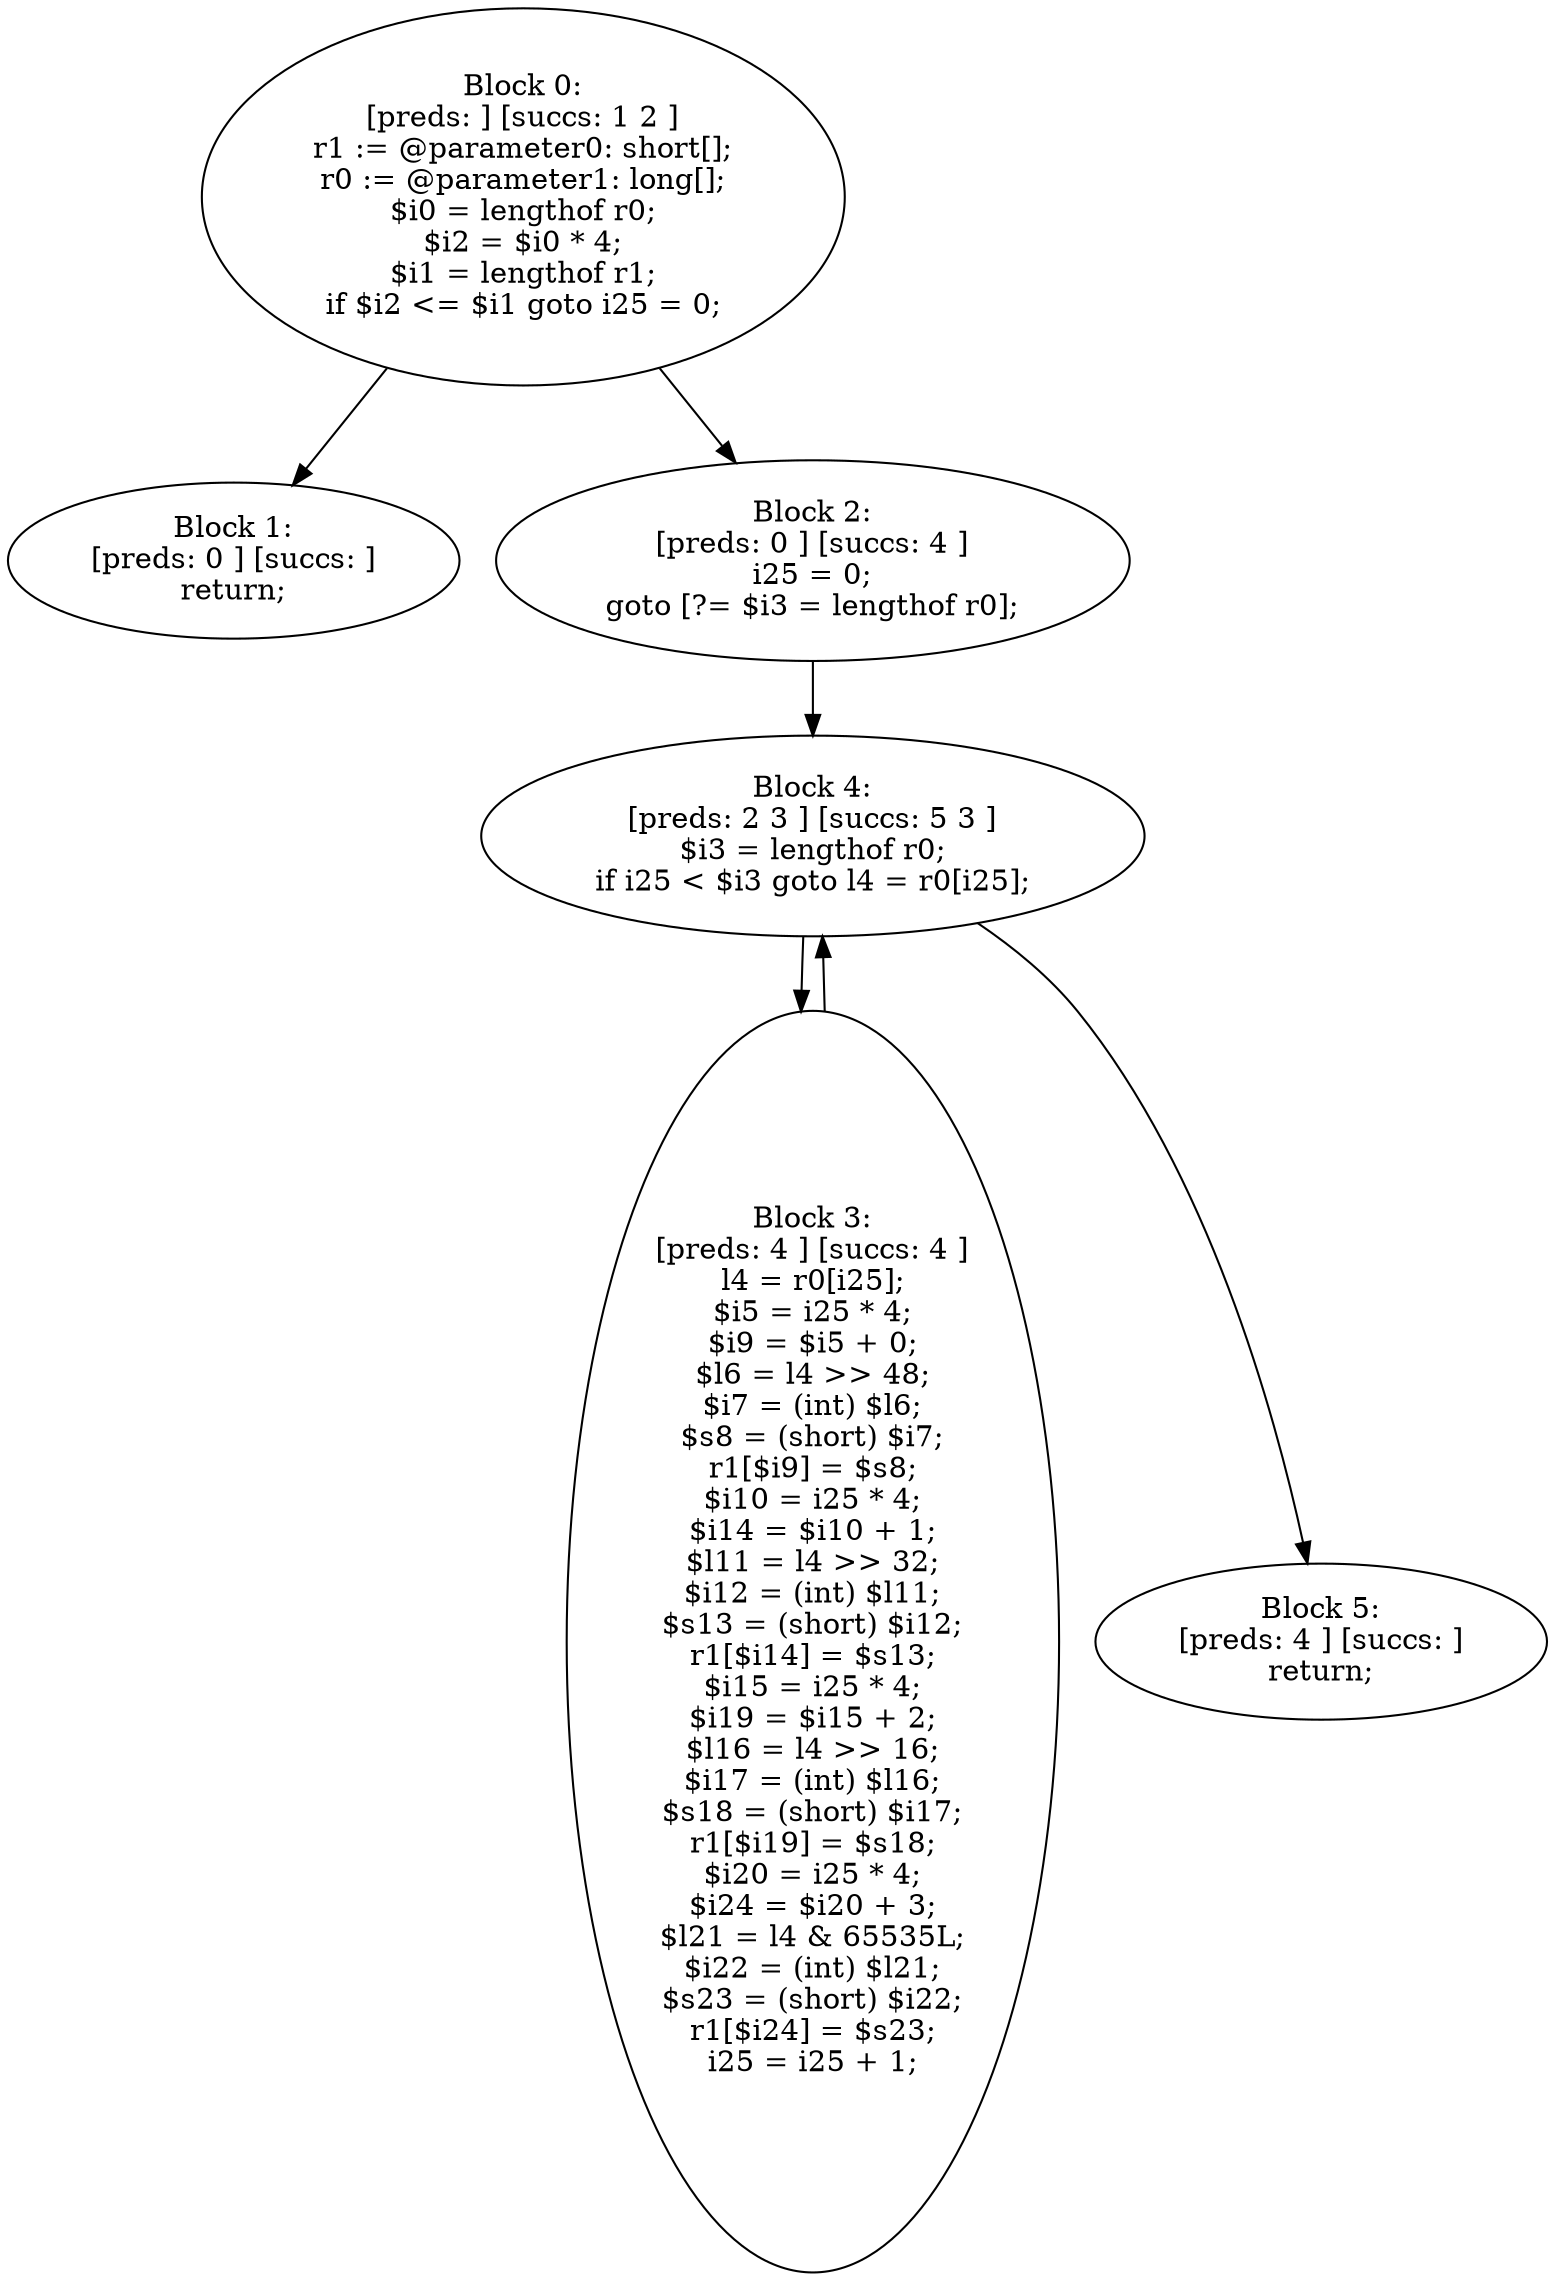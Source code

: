 digraph "unitGraph" {
    "Block 0:
[preds: ] [succs: 1 2 ]
r1 := @parameter0: short[];
r0 := @parameter1: long[];
$i0 = lengthof r0;
$i2 = $i0 * 4;
$i1 = lengthof r1;
if $i2 <= $i1 goto i25 = 0;
"
    "Block 1:
[preds: 0 ] [succs: ]
return;
"
    "Block 2:
[preds: 0 ] [succs: 4 ]
i25 = 0;
goto [?= $i3 = lengthof r0];
"
    "Block 3:
[preds: 4 ] [succs: 4 ]
l4 = r0[i25];
$i5 = i25 * 4;
$i9 = $i5 + 0;
$l6 = l4 >> 48;
$i7 = (int) $l6;
$s8 = (short) $i7;
r1[$i9] = $s8;
$i10 = i25 * 4;
$i14 = $i10 + 1;
$l11 = l4 >> 32;
$i12 = (int) $l11;
$s13 = (short) $i12;
r1[$i14] = $s13;
$i15 = i25 * 4;
$i19 = $i15 + 2;
$l16 = l4 >> 16;
$i17 = (int) $l16;
$s18 = (short) $i17;
r1[$i19] = $s18;
$i20 = i25 * 4;
$i24 = $i20 + 3;
$l21 = l4 & 65535L;
$i22 = (int) $l21;
$s23 = (short) $i22;
r1[$i24] = $s23;
i25 = i25 + 1;
"
    "Block 4:
[preds: 2 3 ] [succs: 5 3 ]
$i3 = lengthof r0;
if i25 < $i3 goto l4 = r0[i25];
"
    "Block 5:
[preds: 4 ] [succs: ]
return;
"
    "Block 0:
[preds: ] [succs: 1 2 ]
r1 := @parameter0: short[];
r0 := @parameter1: long[];
$i0 = lengthof r0;
$i2 = $i0 * 4;
$i1 = lengthof r1;
if $i2 <= $i1 goto i25 = 0;
"->"Block 1:
[preds: 0 ] [succs: ]
return;
";
    "Block 0:
[preds: ] [succs: 1 2 ]
r1 := @parameter0: short[];
r0 := @parameter1: long[];
$i0 = lengthof r0;
$i2 = $i0 * 4;
$i1 = lengthof r1;
if $i2 <= $i1 goto i25 = 0;
"->"Block 2:
[preds: 0 ] [succs: 4 ]
i25 = 0;
goto [?= $i3 = lengthof r0];
";
    "Block 2:
[preds: 0 ] [succs: 4 ]
i25 = 0;
goto [?= $i3 = lengthof r0];
"->"Block 4:
[preds: 2 3 ] [succs: 5 3 ]
$i3 = lengthof r0;
if i25 < $i3 goto l4 = r0[i25];
";
    "Block 3:
[preds: 4 ] [succs: 4 ]
l4 = r0[i25];
$i5 = i25 * 4;
$i9 = $i5 + 0;
$l6 = l4 >> 48;
$i7 = (int) $l6;
$s8 = (short) $i7;
r1[$i9] = $s8;
$i10 = i25 * 4;
$i14 = $i10 + 1;
$l11 = l4 >> 32;
$i12 = (int) $l11;
$s13 = (short) $i12;
r1[$i14] = $s13;
$i15 = i25 * 4;
$i19 = $i15 + 2;
$l16 = l4 >> 16;
$i17 = (int) $l16;
$s18 = (short) $i17;
r1[$i19] = $s18;
$i20 = i25 * 4;
$i24 = $i20 + 3;
$l21 = l4 & 65535L;
$i22 = (int) $l21;
$s23 = (short) $i22;
r1[$i24] = $s23;
i25 = i25 + 1;
"->"Block 4:
[preds: 2 3 ] [succs: 5 3 ]
$i3 = lengthof r0;
if i25 < $i3 goto l4 = r0[i25];
";
    "Block 4:
[preds: 2 3 ] [succs: 5 3 ]
$i3 = lengthof r0;
if i25 < $i3 goto l4 = r0[i25];
"->"Block 5:
[preds: 4 ] [succs: ]
return;
";
    "Block 4:
[preds: 2 3 ] [succs: 5 3 ]
$i3 = lengthof r0;
if i25 < $i3 goto l4 = r0[i25];
"->"Block 3:
[preds: 4 ] [succs: 4 ]
l4 = r0[i25];
$i5 = i25 * 4;
$i9 = $i5 + 0;
$l6 = l4 >> 48;
$i7 = (int) $l6;
$s8 = (short) $i7;
r1[$i9] = $s8;
$i10 = i25 * 4;
$i14 = $i10 + 1;
$l11 = l4 >> 32;
$i12 = (int) $l11;
$s13 = (short) $i12;
r1[$i14] = $s13;
$i15 = i25 * 4;
$i19 = $i15 + 2;
$l16 = l4 >> 16;
$i17 = (int) $l16;
$s18 = (short) $i17;
r1[$i19] = $s18;
$i20 = i25 * 4;
$i24 = $i20 + 3;
$l21 = l4 & 65535L;
$i22 = (int) $l21;
$s23 = (short) $i22;
r1[$i24] = $s23;
i25 = i25 + 1;
";
}
